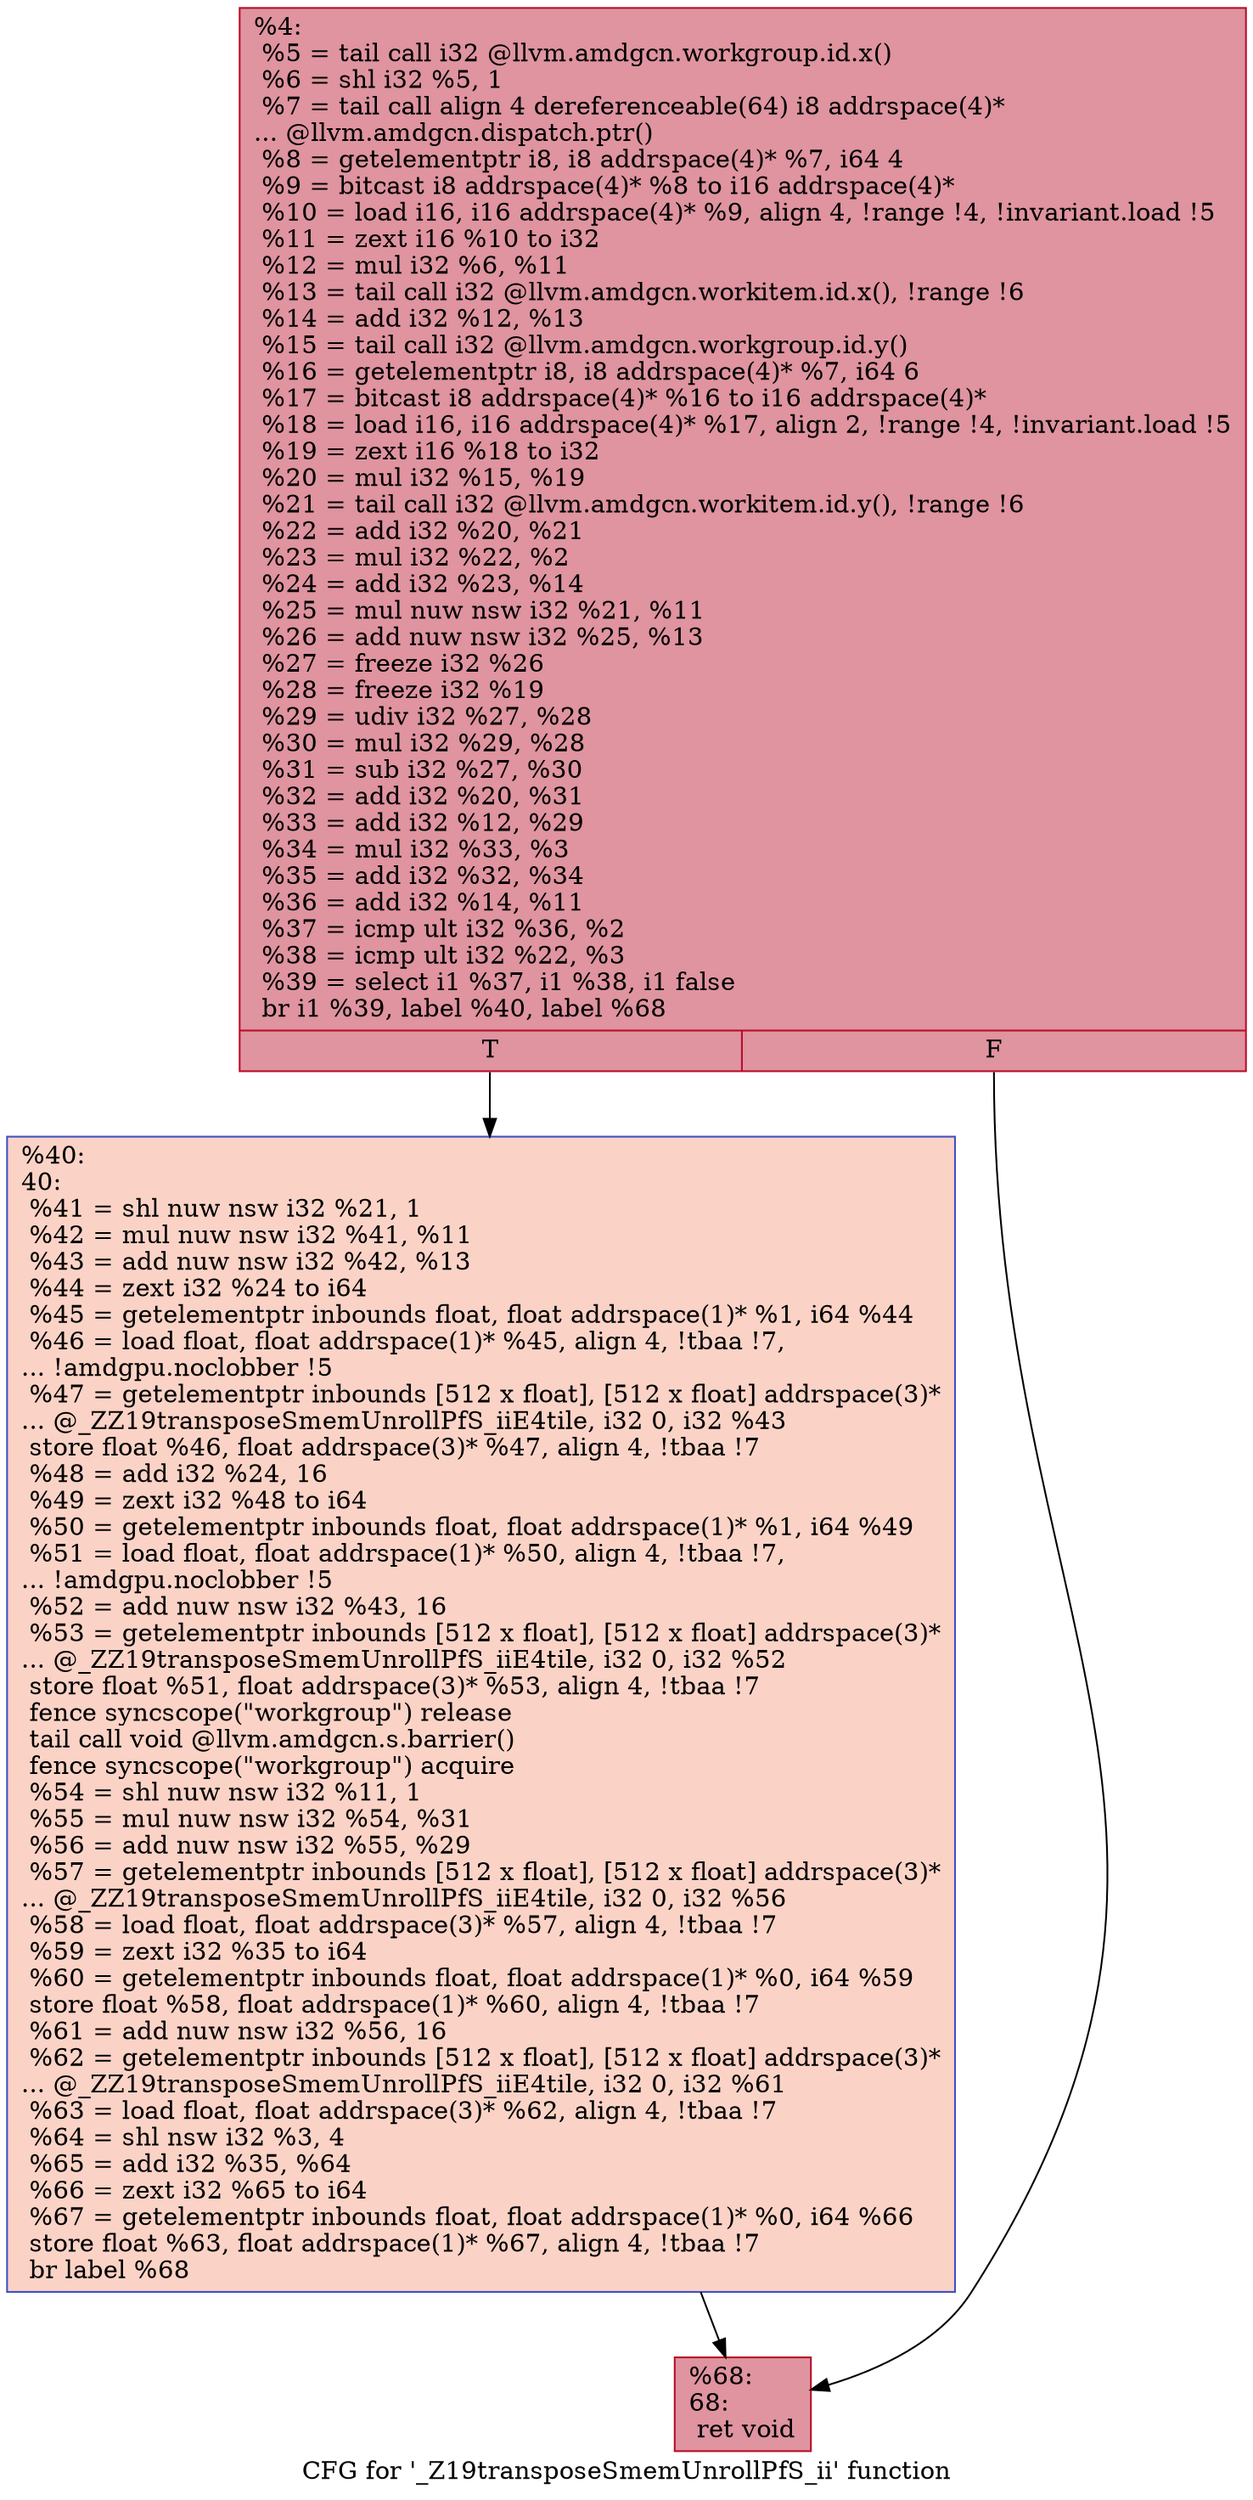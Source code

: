 digraph "CFG for '_Z19transposeSmemUnrollPfS_ii' function" {
	label="CFG for '_Z19transposeSmemUnrollPfS_ii' function";

	Node0x61836f0 [shape=record,color="#b70d28ff", style=filled, fillcolor="#b70d2870",label="{%4:\l  %5 = tail call i32 @llvm.amdgcn.workgroup.id.x()\l  %6 = shl i32 %5, 1\l  %7 = tail call align 4 dereferenceable(64) i8 addrspace(4)*\l... @llvm.amdgcn.dispatch.ptr()\l  %8 = getelementptr i8, i8 addrspace(4)* %7, i64 4\l  %9 = bitcast i8 addrspace(4)* %8 to i16 addrspace(4)*\l  %10 = load i16, i16 addrspace(4)* %9, align 4, !range !4, !invariant.load !5\l  %11 = zext i16 %10 to i32\l  %12 = mul i32 %6, %11\l  %13 = tail call i32 @llvm.amdgcn.workitem.id.x(), !range !6\l  %14 = add i32 %12, %13\l  %15 = tail call i32 @llvm.amdgcn.workgroup.id.y()\l  %16 = getelementptr i8, i8 addrspace(4)* %7, i64 6\l  %17 = bitcast i8 addrspace(4)* %16 to i16 addrspace(4)*\l  %18 = load i16, i16 addrspace(4)* %17, align 2, !range !4, !invariant.load !5\l  %19 = zext i16 %18 to i32\l  %20 = mul i32 %15, %19\l  %21 = tail call i32 @llvm.amdgcn.workitem.id.y(), !range !6\l  %22 = add i32 %20, %21\l  %23 = mul i32 %22, %2\l  %24 = add i32 %23, %14\l  %25 = mul nuw nsw i32 %21, %11\l  %26 = add nuw nsw i32 %25, %13\l  %27 = freeze i32 %26\l  %28 = freeze i32 %19\l  %29 = udiv i32 %27, %28\l  %30 = mul i32 %29, %28\l  %31 = sub i32 %27, %30\l  %32 = add i32 %20, %31\l  %33 = add i32 %12, %29\l  %34 = mul i32 %33, %3\l  %35 = add i32 %32, %34\l  %36 = add i32 %14, %11\l  %37 = icmp ult i32 %36, %2\l  %38 = icmp ult i32 %22, %3\l  %39 = select i1 %37, i1 %38, i1 false\l  br i1 %39, label %40, label %68\l|{<s0>T|<s1>F}}"];
	Node0x61836f0:s0 -> Node0x6185970;
	Node0x61836f0:s1 -> Node0x6187ba0;
	Node0x6185970 [shape=record,color="#3d50c3ff", style=filled, fillcolor="#f59c7d70",label="{%40:\l40:                                               \l  %41 = shl nuw nsw i32 %21, 1\l  %42 = mul nuw nsw i32 %41, %11\l  %43 = add nuw nsw i32 %42, %13\l  %44 = zext i32 %24 to i64\l  %45 = getelementptr inbounds float, float addrspace(1)* %1, i64 %44\l  %46 = load float, float addrspace(1)* %45, align 4, !tbaa !7,\l... !amdgpu.noclobber !5\l  %47 = getelementptr inbounds [512 x float], [512 x float] addrspace(3)*\l... @_ZZ19transposeSmemUnrollPfS_iiE4tile, i32 0, i32 %43\l  store float %46, float addrspace(3)* %47, align 4, !tbaa !7\l  %48 = add i32 %24, 16\l  %49 = zext i32 %48 to i64\l  %50 = getelementptr inbounds float, float addrspace(1)* %1, i64 %49\l  %51 = load float, float addrspace(1)* %50, align 4, !tbaa !7,\l... !amdgpu.noclobber !5\l  %52 = add nuw nsw i32 %43, 16\l  %53 = getelementptr inbounds [512 x float], [512 x float] addrspace(3)*\l... @_ZZ19transposeSmemUnrollPfS_iiE4tile, i32 0, i32 %52\l  store float %51, float addrspace(3)* %53, align 4, !tbaa !7\l  fence syncscope(\"workgroup\") release\l  tail call void @llvm.amdgcn.s.barrier()\l  fence syncscope(\"workgroup\") acquire\l  %54 = shl nuw nsw i32 %11, 1\l  %55 = mul nuw nsw i32 %54, %31\l  %56 = add nuw nsw i32 %55, %29\l  %57 = getelementptr inbounds [512 x float], [512 x float] addrspace(3)*\l... @_ZZ19transposeSmemUnrollPfS_iiE4tile, i32 0, i32 %56\l  %58 = load float, float addrspace(3)* %57, align 4, !tbaa !7\l  %59 = zext i32 %35 to i64\l  %60 = getelementptr inbounds float, float addrspace(1)* %0, i64 %59\l  store float %58, float addrspace(1)* %60, align 4, !tbaa !7\l  %61 = add nuw nsw i32 %56, 16\l  %62 = getelementptr inbounds [512 x float], [512 x float] addrspace(3)*\l... @_ZZ19transposeSmemUnrollPfS_iiE4tile, i32 0, i32 %61\l  %63 = load float, float addrspace(3)* %62, align 4, !tbaa !7\l  %64 = shl nsw i32 %3, 4\l  %65 = add i32 %35, %64\l  %66 = zext i32 %65 to i64\l  %67 = getelementptr inbounds float, float addrspace(1)* %0, i64 %66\l  store float %63, float addrspace(1)* %67, align 4, !tbaa !7\l  br label %68\l}"];
	Node0x6185970 -> Node0x6187ba0;
	Node0x6187ba0 [shape=record,color="#b70d28ff", style=filled, fillcolor="#b70d2870",label="{%68:\l68:                                               \l  ret void\l}"];
}
